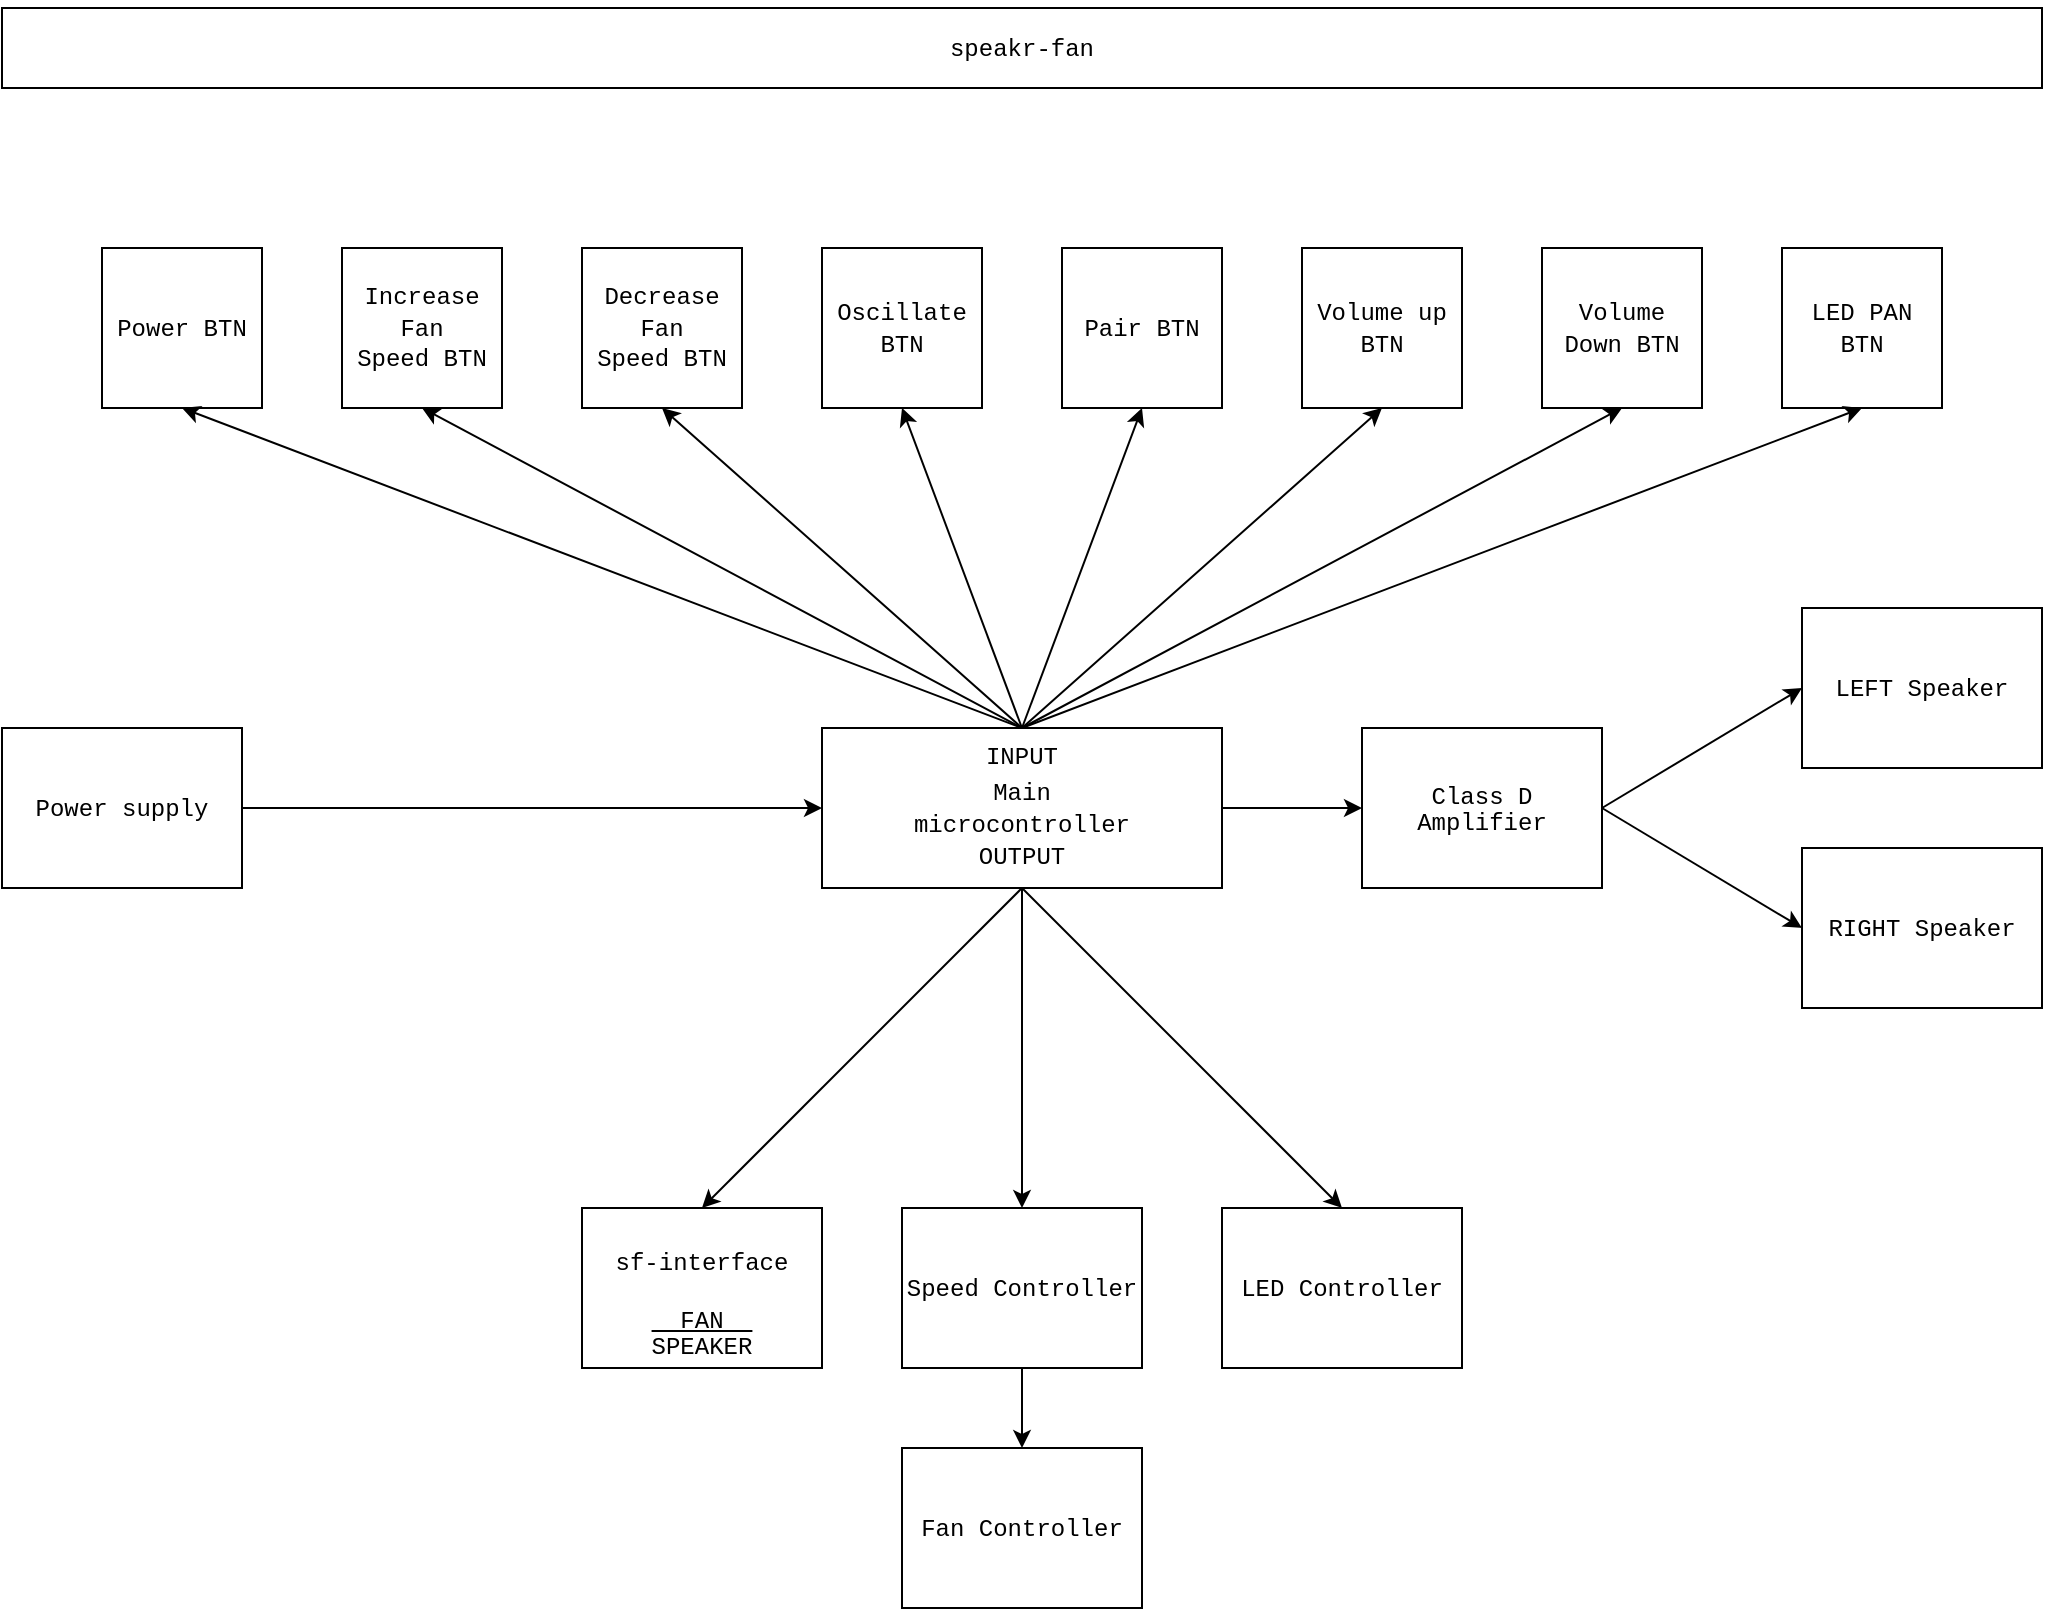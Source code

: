 <mxfile>
    <diagram id="rUizXtxRuHWAFzXNRpln" name="Page-1">
        <mxGraphModel dx="719" dy="659" grid="1" gridSize="10" guides="1" tooltips="1" connect="1" arrows="1" fold="1" page="1" pageScale="1" pageWidth="1100" pageHeight="850" math="0" shadow="0">
            <root>
                <mxCell id="0"/>
                <mxCell id="1" parent="0"/>
                <mxCell id="2" value="&lt;h4&gt;&lt;span style=&quot;font-weight: normal;&quot;&gt;&lt;font face=&quot;Courier New&quot;&gt;speakr-fan&lt;/font&gt;&lt;/span&gt;&lt;/h4&gt;" style="whiteSpace=wrap;html=1;" parent="1" vertex="1">
                    <mxGeometry x="40" y="40" width="1020" height="40" as="geometry"/>
                </mxCell>
                <mxCell id="3" value="&lt;h4 style=&quot;line-height: 100%;&quot;&gt;&lt;font face=&quot;Courier New&quot;&gt;&lt;span style=&quot;font-weight: 400;&quot;&gt;sf-interface&lt;/span&gt;&lt;/font&gt;&lt;/h4&gt;&lt;div style=&quot;line-height: 100%;&quot;&gt;&lt;font face=&quot;Courier New&quot;&gt;&lt;u&gt;&amp;nbsp; FAN&amp;nbsp;&amp;nbsp;&lt;/u&gt;&lt;/font&gt;&lt;/div&gt;&lt;div style=&quot;line-height: 100%;&quot;&gt;&lt;font face=&quot;Courier New&quot;&gt;SPEAKER&lt;/font&gt;&lt;/div&gt;" style="whiteSpace=wrap;html=1;" parent="1" vertex="1">
                    <mxGeometry x="330" y="640" width="120" height="80" as="geometry"/>
                </mxCell>
                <mxCell id="54" style="edgeStyle=none;html=1;exitX=1;exitY=0.5;exitDx=0;exitDy=0;entryX=0;entryY=0.5;entryDx=0;entryDy=0;fontFamily=Courier New;" edge="1" parent="1" source="8" target="17">
                    <mxGeometry relative="1" as="geometry"/>
                </mxCell>
                <mxCell id="8" value="&lt;font face=&quot;Courier New&quot;&gt;Main&lt;br&gt;microcontroller&lt;/font&gt;" style="whiteSpace=wrap;html=1;" vertex="1" parent="1">
                    <mxGeometry x="450" y="400" width="200" height="80" as="geometry"/>
                </mxCell>
                <mxCell id="10" value="&lt;h4 style=&quot;line-height: 12px;&quot;&gt;&lt;font face=&quot;Courier New&quot;&gt;&lt;span style=&quot;font-weight: 400;&quot;&gt;LED Controller&lt;/span&gt;&lt;/font&gt;&lt;/h4&gt;" style="whiteSpace=wrap;html=1;" vertex="1" parent="1">
                    <mxGeometry x="650" y="640" width="120" height="80" as="geometry"/>
                </mxCell>
                <mxCell id="14" style="edgeStyle=none;html=1;entryX=0;entryY=0.5;entryDx=0;entryDy=0;" edge="1" parent="1" source="12" target="8">
                    <mxGeometry relative="1" as="geometry"/>
                </mxCell>
                <mxCell id="12" value="&lt;font face=&quot;Courier New&quot;&gt;Power supply&lt;/font&gt;" style="whiteSpace=wrap;html=1;" vertex="1" parent="1">
                    <mxGeometry x="40" y="400" width="120" height="80" as="geometry"/>
                </mxCell>
                <mxCell id="61" style="edgeStyle=none;html=1;exitX=0.5;exitY=1;exitDx=0;exitDy=0;entryX=0.5;entryY=0;entryDx=0;entryDy=0;fontFamily=Courier New;" edge="1" parent="1" source="16" target="60">
                    <mxGeometry relative="1" as="geometry"/>
                </mxCell>
                <mxCell id="16" value="&lt;h4 style=&quot;line-height: 100%;&quot;&gt;&lt;font face=&quot;Courier New&quot;&gt;&lt;span style=&quot;font-weight: 400;&quot;&gt;Speed Controller&lt;/span&gt;&lt;/font&gt;&lt;/h4&gt;" style="whiteSpace=wrap;html=1;" vertex="1" parent="1">
                    <mxGeometry x="490" y="640" width="120" height="80" as="geometry"/>
                </mxCell>
                <mxCell id="55" style="edgeStyle=none;html=1;exitX=1;exitY=0.5;exitDx=0;exitDy=0;entryX=0;entryY=0.5;entryDx=0;entryDy=0;fontFamily=Courier New;" edge="1" parent="1" source="17" target="40">
                    <mxGeometry relative="1" as="geometry"/>
                </mxCell>
                <mxCell id="56" style="edgeStyle=none;html=1;exitX=1;exitY=0.5;exitDx=0;exitDy=0;entryX=0;entryY=0.5;entryDx=0;entryDy=0;fontFamily=Courier New;" edge="1" parent="1" source="17" target="41">
                    <mxGeometry relative="1" as="geometry"/>
                </mxCell>
                <mxCell id="17" value="&lt;h4 style=&quot;line-height: 100%;&quot;&gt;&lt;font face=&quot;Courier New&quot;&gt;&lt;span style=&quot;font-weight: 400;&quot;&gt;Class D Amplifier&lt;/span&gt;&lt;/font&gt;&lt;/h4&gt;" style="whiteSpace=wrap;html=1;" vertex="1" parent="1">
                    <mxGeometry x="720" y="400" width="120" height="80" as="geometry"/>
                </mxCell>
                <mxCell id="28" value="&lt;font face=&quot;Courier New&quot;&gt;Pair BTN&lt;/font&gt;" style="whiteSpace=wrap;html=1;" vertex="1" parent="1">
                    <mxGeometry x="570" y="160" width="80" height="80" as="geometry"/>
                </mxCell>
                <mxCell id="30" value="&lt;font face=&quot;Courier New&quot;&gt;Volume up BTN&lt;/font&gt;" style="whiteSpace=wrap;html=1;" vertex="1" parent="1">
                    <mxGeometry x="690" y="160" width="80" height="80" as="geometry"/>
                </mxCell>
                <mxCell id="31" value="&lt;font face=&quot;Courier New&quot;&gt;Volume Down BTN&lt;/font&gt;" style="whiteSpace=wrap;html=1;" vertex="1" parent="1">
                    <mxGeometry x="810" y="160" width="80" height="80" as="geometry"/>
                </mxCell>
                <mxCell id="35" value="&lt;font face=&quot;Courier New&quot;&gt;Power BTN&lt;br&gt;&lt;/font&gt;" style="whiteSpace=wrap;html=1;" vertex="1" parent="1">
                    <mxGeometry x="90" y="160" width="80" height="80" as="geometry"/>
                </mxCell>
                <mxCell id="36" value="&lt;font face=&quot;Courier New&quot;&gt;Increase Fan Speed&amp;nbsp;&lt;/font&gt;&lt;span style=&quot;font-family: &amp;quot;Courier New&amp;quot;;&quot;&gt;BTN&lt;/span&gt;" style="whiteSpace=wrap;html=1;" vertex="1" parent="1">
                    <mxGeometry x="210" y="160" width="80" height="80" as="geometry"/>
                </mxCell>
                <mxCell id="37" value="&lt;font face=&quot;Courier New&quot;&gt;Decrease Fan Speed&amp;nbsp;&lt;/font&gt;&lt;span style=&quot;font-family: &amp;quot;Courier New&amp;quot;;&quot;&gt;BTN&lt;/span&gt;" style="whiteSpace=wrap;html=1;" vertex="1" parent="1">
                    <mxGeometry x="330" y="160" width="80" height="80" as="geometry"/>
                </mxCell>
                <mxCell id="38" value="&lt;font face=&quot;Courier New&quot;&gt;LED PAN BTN&lt;/font&gt;" style="whiteSpace=wrap;html=1;" vertex="1" parent="1">
                    <mxGeometry x="930" y="160" width="80" height="80" as="geometry"/>
                </mxCell>
                <mxCell id="39" value="&lt;font face=&quot;Courier New&quot;&gt;Oscillate BTN&lt;/font&gt;" style="whiteSpace=wrap;html=1;" vertex="1" parent="1">
                    <mxGeometry x="450" y="160" width="80" height="80" as="geometry"/>
                </mxCell>
                <mxCell id="40" value="&lt;h4 style=&quot;line-height: 100%;&quot;&gt;&lt;font face=&quot;Courier New&quot;&gt;&lt;span style=&quot;font-weight: 400;&quot;&gt;LEFT Speaker&lt;/span&gt;&lt;/font&gt;&lt;/h4&gt;" style="whiteSpace=wrap;html=1;" vertex="1" parent="1">
                    <mxGeometry x="940" y="340" width="120" height="80" as="geometry"/>
                </mxCell>
                <mxCell id="41" value="&lt;h4 style=&quot;line-height: 100%;&quot;&gt;&lt;font face=&quot;Courier New&quot;&gt;&lt;span style=&quot;font-weight: 400;&quot;&gt;RIGHT Speaker&lt;/span&gt;&lt;/font&gt;&lt;/h4&gt;" style="whiteSpace=wrap;html=1;" vertex="1" parent="1">
                    <mxGeometry x="940" y="460" width="120" height="80" as="geometry"/>
                </mxCell>
                <mxCell id="46" style="edgeStyle=none;html=1;exitX=0.5;exitY=0;exitDx=0;exitDy=0;entryX=0.5;entryY=1;entryDx=0;entryDy=0;fontFamily=Courier New;" edge="1" parent="1" source="43" target="35">
                    <mxGeometry relative="1" as="geometry"/>
                </mxCell>
                <mxCell id="47" style="edgeStyle=none;html=1;exitX=0.5;exitY=0;exitDx=0;exitDy=0;entryX=0.5;entryY=1;entryDx=0;entryDy=0;fontFamily=Courier New;" edge="1" parent="1" source="43" target="36">
                    <mxGeometry relative="1" as="geometry"/>
                </mxCell>
                <mxCell id="48" style="edgeStyle=none;html=1;exitX=0.5;exitY=0;exitDx=0;exitDy=0;entryX=0.5;entryY=1;entryDx=0;entryDy=0;fontFamily=Courier New;" edge="1" parent="1" source="43" target="37">
                    <mxGeometry relative="1" as="geometry"/>
                </mxCell>
                <mxCell id="49" style="edgeStyle=none;html=1;exitX=0.5;exitY=0;exitDx=0;exitDy=0;entryX=0.5;entryY=1;entryDx=0;entryDy=0;fontFamily=Courier New;" edge="1" parent="1" source="43" target="39">
                    <mxGeometry relative="1" as="geometry"/>
                </mxCell>
                <mxCell id="50" style="edgeStyle=none;html=1;exitX=0.5;exitY=0;exitDx=0;exitDy=0;entryX=0.5;entryY=1;entryDx=0;entryDy=0;fontFamily=Courier New;" edge="1" parent="1" source="43" target="28">
                    <mxGeometry relative="1" as="geometry"/>
                </mxCell>
                <mxCell id="51" style="edgeStyle=none;html=1;exitX=0.5;exitY=0;exitDx=0;exitDy=0;entryX=0.5;entryY=1;entryDx=0;entryDy=0;fontFamily=Courier New;" edge="1" parent="1" source="43" target="30">
                    <mxGeometry relative="1" as="geometry"/>
                </mxCell>
                <mxCell id="52" style="edgeStyle=none;html=1;exitX=0.5;exitY=0;exitDx=0;exitDy=0;entryX=0.5;entryY=1;entryDx=0;entryDy=0;fontFamily=Courier New;" edge="1" parent="1" source="43" target="31">
                    <mxGeometry relative="1" as="geometry"/>
                </mxCell>
                <mxCell id="53" style="edgeStyle=none;html=1;exitX=0.5;exitY=0;exitDx=0;exitDy=0;entryX=0.5;entryY=1;entryDx=0;entryDy=0;fontFamily=Courier New;" edge="1" parent="1" source="43" target="38">
                    <mxGeometry relative="1" as="geometry"/>
                </mxCell>
                <mxCell id="43" value="INPUT" style="text;strokeColor=none;align=center;fillColor=none;html=1;verticalAlign=middle;whiteSpace=wrap;rounded=0;fontFamily=Courier New;" vertex="1" parent="1">
                    <mxGeometry x="520" y="400" width="60" height="30" as="geometry"/>
                </mxCell>
                <mxCell id="57" style="edgeStyle=none;html=1;exitX=0.5;exitY=1;exitDx=0;exitDy=0;entryX=0.5;entryY=0;entryDx=0;entryDy=0;fontFamily=Courier New;" edge="1" parent="1" source="44" target="3">
                    <mxGeometry relative="1" as="geometry"/>
                </mxCell>
                <mxCell id="58" style="edgeStyle=none;html=1;exitX=0.5;exitY=1;exitDx=0;exitDy=0;entryX=0.5;entryY=0;entryDx=0;entryDy=0;fontFamily=Courier New;" edge="1" parent="1" source="44" target="16">
                    <mxGeometry relative="1" as="geometry"/>
                </mxCell>
                <mxCell id="59" style="edgeStyle=none;html=1;exitX=0.5;exitY=1;exitDx=0;exitDy=0;entryX=0.5;entryY=0;entryDx=0;entryDy=0;fontFamily=Courier New;" edge="1" parent="1" source="44" target="10">
                    <mxGeometry relative="1" as="geometry"/>
                </mxCell>
                <mxCell id="44" value="OUTPUT" style="text;strokeColor=none;align=center;fillColor=none;html=1;verticalAlign=middle;whiteSpace=wrap;rounded=0;fontFamily=Courier New;" vertex="1" parent="1">
                    <mxGeometry x="520" y="450" width="60" height="30" as="geometry"/>
                </mxCell>
                <mxCell id="60" value="&lt;h4 style=&quot;line-height: 100%;&quot;&gt;&lt;font face=&quot;Courier New&quot;&gt;&lt;span style=&quot;font-weight: 400;&quot;&gt;Fan Controller&lt;/span&gt;&lt;/font&gt;&lt;/h4&gt;" style="whiteSpace=wrap;html=1;" vertex="1" parent="1">
                    <mxGeometry x="490" y="760" width="120" height="80" as="geometry"/>
                </mxCell>
            </root>
        </mxGraphModel>
    </diagram>
</mxfile>